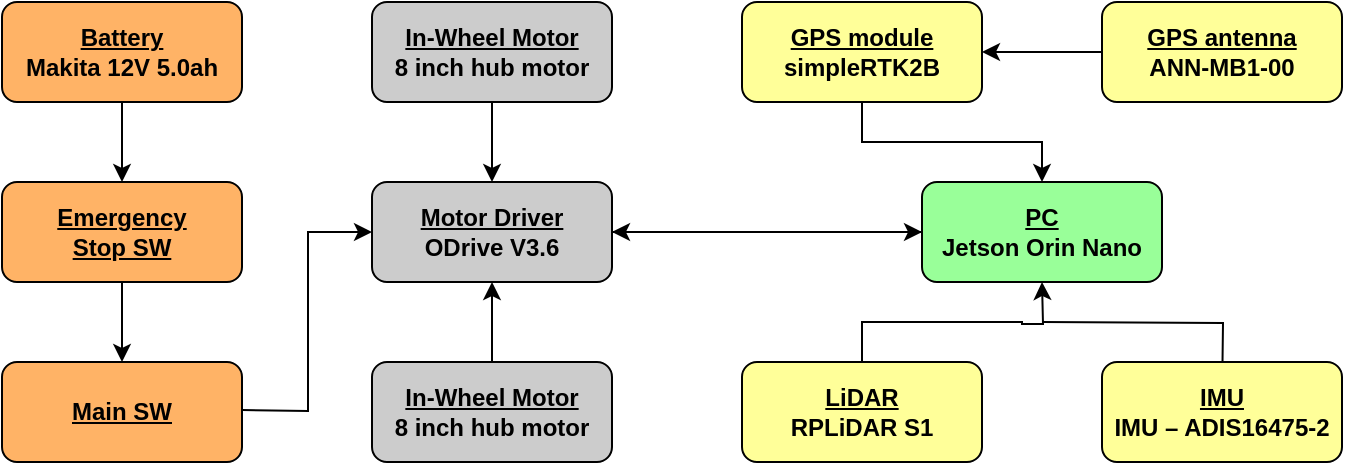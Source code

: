 <mxfile>
    <diagram name="Page-1" id="0783ab3e-0a74-02c8-0abd-f7b4e66b4bec">
        <mxGraphModel dx="998" dy="701" grid="1" gridSize="10" guides="1" tooltips="1" connect="1" arrows="1" fold="1" page="1" pageScale="1" pageWidth="850" pageHeight="1100" background="none" math="0" shadow="0">
            <root>
                <mxCell id="0"/>
                <mxCell id="1" parent="0"/>
                <mxCell id="54" style="edgeStyle=none;html=1;exitX=0.5;exitY=1;exitDx=0;exitDy=0;entryX=0.5;entryY=0;entryDx=0;entryDy=0;" parent="1" source="51" target="53" edge="1">
                    <mxGeometry relative="1" as="geometry"/>
                </mxCell>
                <mxCell id="51" value="&lt;u&gt;Battery&lt;/u&gt;&lt;br&gt;Makita 12V 5.0ah" style="rounded=1;whiteSpace=wrap;html=1;fontStyle=1;fillColor=#FFB366;" parent="1" vertex="1">
                    <mxGeometry x="50" y="120" width="120" height="50" as="geometry"/>
                </mxCell>
                <mxCell id="56" style="edgeStyle=none;html=1;exitX=0.5;exitY=1;exitDx=0;exitDy=0;entryX=0.5;entryY=0;entryDx=0;entryDy=0;" parent="1" source="53" target="55" edge="1">
                    <mxGeometry relative="1" as="geometry"/>
                </mxCell>
                <mxCell id="53" value="&lt;u&gt;Emergency &lt;br&gt;Stop SW&lt;/u&gt;" style="rounded=1;whiteSpace=wrap;html=1;fontStyle=1;fillColor=#FFB366;" parent="1" vertex="1">
                    <mxGeometry x="50" y="210" width="120" height="50" as="geometry"/>
                </mxCell>
                <mxCell id="55" value="&lt;u&gt;Main SW&lt;/u&gt;" style="rounded=1;whiteSpace=wrap;html=1;fontStyle=1;fillColor=#FFB366;" parent="1" vertex="1">
                    <mxGeometry x="50" y="300" width="120" height="50" as="geometry"/>
                </mxCell>
                <mxCell id="69" style="edgeStyle=none;html=1;exitX=0.5;exitY=1;exitDx=0;exitDy=0;" parent="1" source="57" target="60" edge="1">
                    <mxGeometry relative="1" as="geometry"/>
                </mxCell>
                <mxCell id="57" value="&lt;u&gt;In-Wheel Motor&lt;/u&gt;&lt;div&gt;8 inch hub motor&lt;/div&gt;" style="rounded=1;whiteSpace=wrap;html=1;fontStyle=1;fillColor=#CCCCCC;" parent="1" vertex="1">
                    <mxGeometry x="235" y="120" width="120" height="50" as="geometry"/>
                </mxCell>
                <mxCell id="75" style="html=1;exitX=1;exitY=0.5;exitDx=0;exitDy=0;entryX=0;entryY=0.5;entryDx=0;entryDy=0;" parent="1" source="60" target="74" edge="1">
                    <mxGeometry relative="1" as="geometry"/>
                </mxCell>
                <mxCell id="60" value="&lt;u&gt;Motor Driver&lt;/u&gt;&lt;div&gt;ODrive V3.6&lt;/div&gt;" style="rounded=1;whiteSpace=wrap;html=1;fontStyle=1;fillColor=#CCCCCC;" parent="1" vertex="1">
                    <mxGeometry x="235" y="210" width="120" height="50" as="geometry"/>
                </mxCell>
                <mxCell id="68" style="edgeStyle=none;html=1;exitX=0.5;exitY=0;exitDx=0;exitDy=0;entryX=0.5;entryY=1;entryDx=0;entryDy=0;" parent="1" source="63" target="60" edge="1">
                    <mxGeometry relative="1" as="geometry"/>
                </mxCell>
                <mxCell id="63" value="&lt;u&gt;In-Wheel Motor&lt;/u&gt;&lt;div&gt;8 inch hub motor&lt;/div&gt;" style="rounded=1;whiteSpace=wrap;html=1;fontStyle=1;fillColor=#CCCCCC;" parent="1" vertex="1">
                    <mxGeometry x="235" y="300" width="120" height="50" as="geometry"/>
                </mxCell>
                <mxCell id="66" style="edgeStyle=orthogonalEdgeStyle;rounded=0;orthogonalLoop=1;jettySize=auto;html=1;exitX=1;exitY=0.5;exitDx=0;exitDy=0;entryX=0;entryY=0.5;entryDx=0;entryDy=0;fontStyle=1" parent="1" target="60" edge="1">
                    <mxGeometry relative="1" as="geometry">
                        <mxPoint x="170" y="324" as="sourcePoint"/>
                        <mxPoint x="230" y="294" as="targetPoint"/>
                    </mxGeometry>
                </mxCell>
                <mxCell id="70" value="&lt;u&gt;GPS module&lt;/u&gt;&lt;br&gt;simpleRTK2B" style="rounded=1;whiteSpace=wrap;html=1;fontStyle=1;fillColor=#FFFF99;" parent="1" vertex="1">
                    <mxGeometry x="420" y="120" width="120" height="50" as="geometry"/>
                </mxCell>
                <mxCell id="78" style="edgeStyle=none;html=1;exitX=0;exitY=0.5;exitDx=0;exitDy=0;entryX=1;entryY=0.5;entryDx=0;entryDy=0;" parent="1" source="71" target="70" edge="1">
                    <mxGeometry relative="1" as="geometry"/>
                </mxCell>
                <mxCell id="71" value="&lt;u&gt;GPS antenna&lt;/u&gt;&lt;br&gt;ANN-MB1-00" style="rounded=1;whiteSpace=wrap;html=1;fontStyle=1;fillColor=#FFFF99;" parent="1" vertex="1">
                    <mxGeometry x="600" y="120" width="120" height="50" as="geometry"/>
                </mxCell>
                <mxCell id="72" value="&lt;u&gt;LiDAR&lt;/u&gt;&lt;br&gt;RPLiDAR S1" style="rounded=1;whiteSpace=wrap;html=1;fontStyle=1;fillColor=#FFFF99;" parent="1" vertex="1">
                    <mxGeometry x="420" y="300" width="120" height="50" as="geometry"/>
                </mxCell>
                <mxCell id="77" style="edgeStyle=none;html=1;exitX=0;exitY=0.5;exitDx=0;exitDy=0;entryX=1;entryY=0.5;entryDx=0;entryDy=0;" parent="1" source="74" target="60" edge="1">
                    <mxGeometry relative="1" as="geometry"/>
                </mxCell>
                <mxCell id="74" value="&lt;u&gt;PC&lt;/u&gt;&lt;br&gt;Jetson Orin Nano" style="rounded=1;whiteSpace=wrap;html=1;fontStyle=1;fillColor=#99FF99;" parent="1" vertex="1">
                    <mxGeometry x="510" y="210" width="120" height="50" as="geometry"/>
                </mxCell>
                <mxCell id="79" style="edgeStyle=orthogonalEdgeStyle;rounded=0;orthogonalLoop=1;jettySize=auto;html=1;exitX=0.5;exitY=0;exitDx=0;exitDy=0;entryX=0;entryY=0.5;entryDx=0;entryDy=0;fontStyle=1" parent="1" source="72" edge="1">
                    <mxGeometry relative="1" as="geometry">
                        <mxPoint x="510" y="290" as="sourcePoint"/>
                        <mxPoint x="570" y="260" as="targetPoint"/>
                    </mxGeometry>
                </mxCell>
                <mxCell id="82" style="edgeStyle=orthogonalEdgeStyle;rounded=0;orthogonalLoop=1;jettySize=auto;html=1;fontStyle=1" parent="1" edge="1">
                    <mxGeometry relative="1" as="geometry">
                        <mxPoint x="570" y="280" as="sourcePoint"/>
                        <mxPoint x="660" y="320" as="targetPoint"/>
                    </mxGeometry>
                </mxCell>
                <mxCell id="73" value="&lt;u&gt;IMU&lt;/u&gt;&lt;br&gt;IMU – ADIS16475-2" style="rounded=1;whiteSpace=wrap;html=1;fontStyle=1;fillColor=#FFFF99;" parent="1" vertex="1">
                    <mxGeometry x="600" y="300" width="120" height="50" as="geometry"/>
                </mxCell>
                <mxCell id="84" style="edgeStyle=orthogonalEdgeStyle;rounded=0;orthogonalLoop=1;jettySize=auto;html=1;fontStyle=1;entryX=0.5;entryY=0;entryDx=0;entryDy=0;exitX=0.5;exitY=1;exitDx=0;exitDy=0;" parent="1" source="70" target="74" edge="1">
                    <mxGeometry relative="1" as="geometry">
                        <mxPoint x="480" y="180" as="sourcePoint"/>
                        <mxPoint x="570" y="220" as="targetPoint"/>
                    </mxGeometry>
                </mxCell>
            </root>
        </mxGraphModel>
    </diagram>
</mxfile>